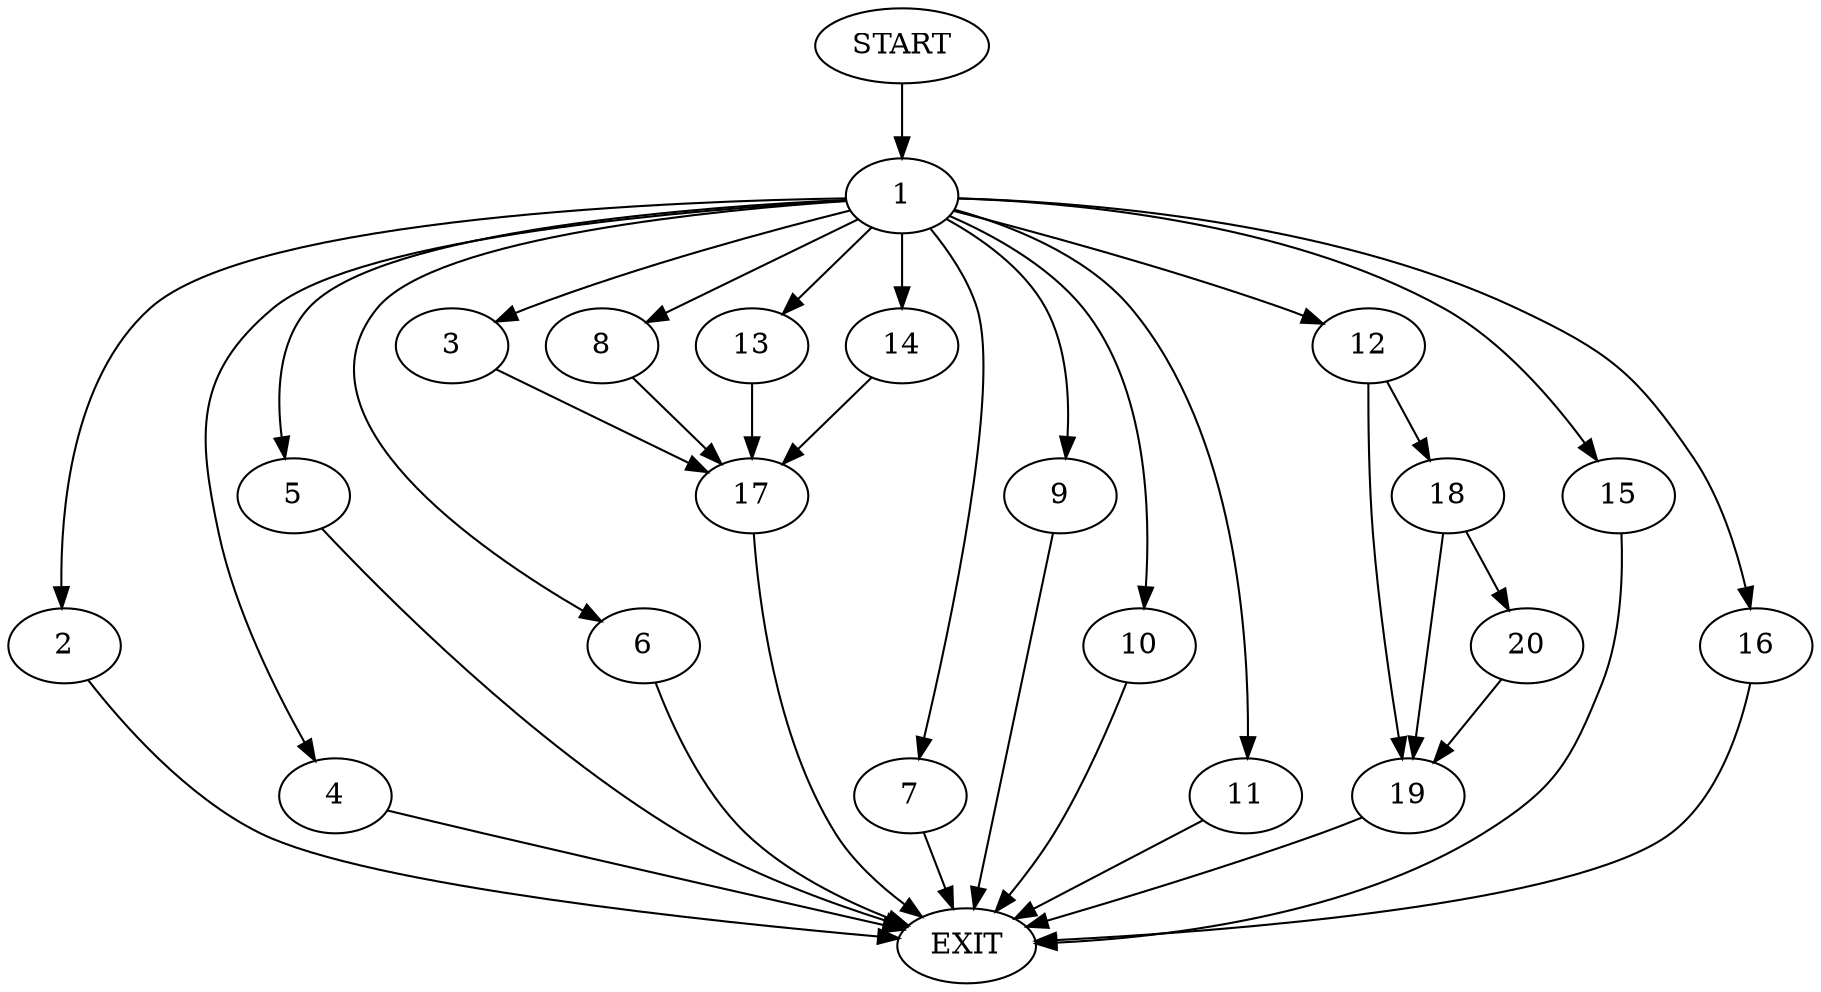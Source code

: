 digraph {
0 [label="START"]
21 [label="EXIT"]
0 -> 1
1 -> 2
1 -> 3
1 -> 4
1 -> 5
1 -> 6
1 -> 7
1 -> 8
1 -> 9
1 -> 10
1 -> 11
1 -> 12
1 -> 13
1 -> 14
1 -> 15
1 -> 16
10 -> 21
7 -> 21
14 -> 17
5 -> 21
2 -> 21
13 -> 17
15 -> 21
11 -> 21
6 -> 21
12 -> 18
12 -> 19
3 -> 17
4 -> 21
8 -> 17
9 -> 21
16 -> 21
18 -> 20
18 -> 19
19 -> 21
20 -> 19
17 -> 21
}

